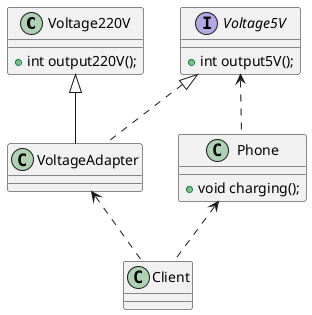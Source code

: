 @startuml
'https://plantuml.com/class-diagram

' src类，220V交流电
class Voltage220V {
    + int output220V();
}

' dst类，5V直流电
interface Voltage5V {
    + int output5V();
}

' adapter类，继承src类，实现dst接口
class VoltageAdapter {
}

' 需要依赖5V交流电充电
class Phone {
    + void charging();
}

' 调用Phone和adapter，使用5V直流电给Phone充电
class Client {
}

Voltage220V <|-- VoltageAdapter
Voltage5V <|.. VoltageAdapter

Voltage5V <.. Phone

Phone <.. Client
VoltageAdapter <.. Client

@enduml